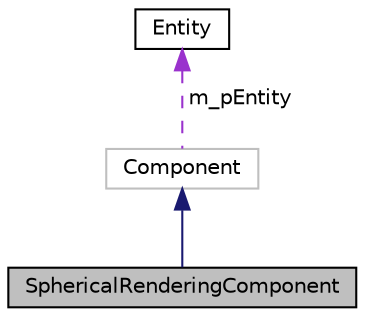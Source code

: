 digraph "SphericalRenderingComponent"
{
 // LATEX_PDF_SIZE
  edge [fontname="Helvetica",fontsize="10",labelfontname="Helvetica",labelfontsize="10"];
  node [fontname="Helvetica",fontsize="10",shape=record];
  Node1 [label="SphericalRenderingComponent",height=0.2,width=0.4,color="black", fillcolor="grey75", style="filled", fontcolor="black",tooltip=" "];
  Node2 -> Node1 [dir="back",color="midnightblue",fontsize="10",style="solid"];
  Node2 [label="Component",height=0.2,width=0.4,color="grey75", fillcolor="white", style="filled",URL="$class_component.html",tooltip=" "];
  Node3 -> Node2 [dir="back",color="darkorchid3",fontsize="10",style="dashed",label=" m_pEntity" ];
  Node3 [label="Entity",height=0.2,width=0.4,color="black", fillcolor="white", style="filled",URL="$class_entity.html",tooltip="Basic class for all entities (objects) in the scene."];
}
